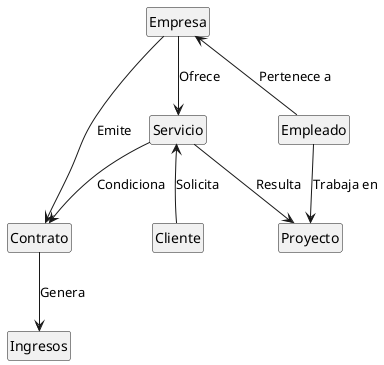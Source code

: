@startuml
hide empty members
hide circle

class Empresa {
}

class Servicio {
}

class Cliente {
}

class Empleado {
}

class Proyecto {
}

class Ingresos {
}

class Contrato {
}


Empresa  -->  Servicio : Ofrece
Cliente -U-> Servicio : Solicita
Empleado --> Proyecto : Trabaja en
Servicio --> Proyecto : Resulta
Empleado -U-> Empresa : Pertenece a
Contrato  --> Ingresos : Genera
Servicio --> Contrato : Condiciona
Empresa --> Contrato : Emite
@enduml
